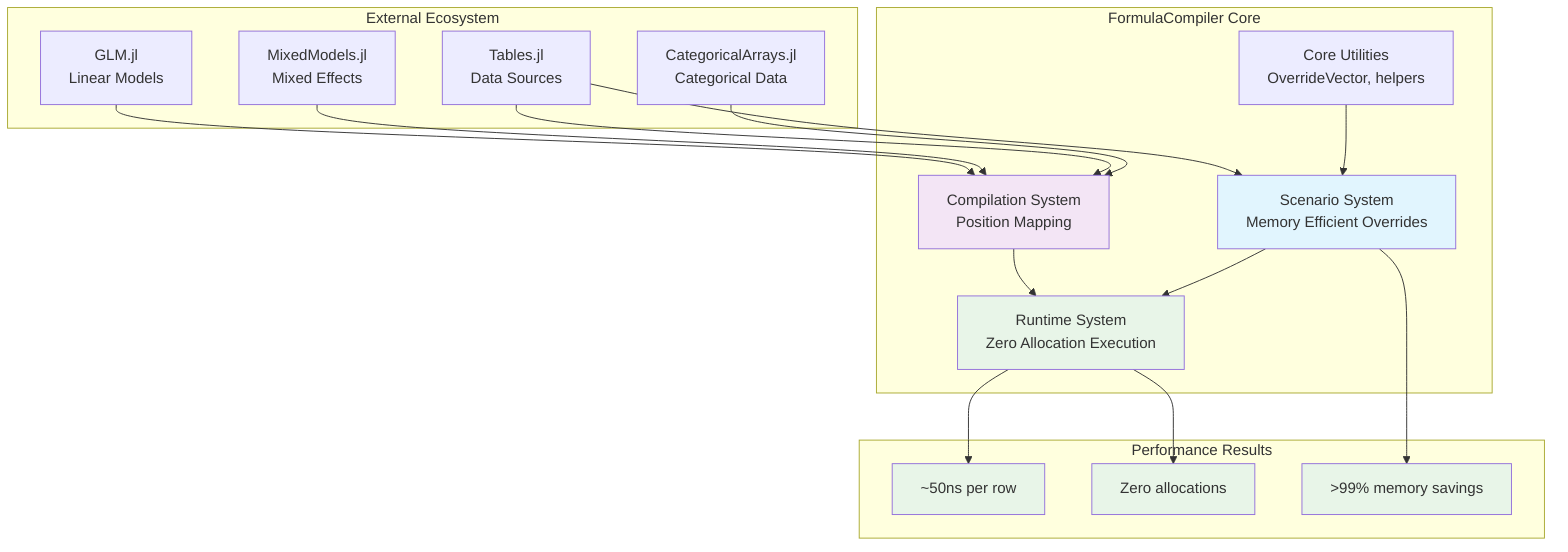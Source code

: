 graph TB
    subgraph "External Ecosystem"
        GLM["GLM.jl<br>Linear Models"]
        MM["MixedModels.jl<br>Mixed Effects"]
        Data["Tables.jl<br>Data Sources"]
        Cat["CategoricalArrays.jl<br>Categorical Data"]
    end
    
    subgraph "FormulaCompiler Core"
        Comp["Compilation System<br>Position Mapping"]
        Exec["Runtime System<br>Zero Allocation Execution"]
        Scen["Scenario System<br>Memory Efficient Overrides"]
        Utils["Core Utilities<br>OverrideVector, helpers"]
    end
    
    subgraph "Performance Results"
        Perf1["~50ns per row"]
        Perf2["Zero allocations"] 
        Perf3[">99% memory savings"]
    end
    
    GLM --> Comp
    MM --> Comp
    Data --> Comp
    Cat --> Comp
    Comp --> Exec
    Data --> Scen
    Utils --> Scen
    Scen --> Exec
    
    Exec --> Perf1
    Exec --> Perf2
    Scen --> Perf3
    
    style Comp fill:#f3e5f5
    style Exec fill:#e8f5e8  
    style Scen fill:#e1f5fe
    style Perf1 fill:#e8f5e8
    style Perf2 fill:#e8f5e8
    style Perf3 fill:#e8f5e8